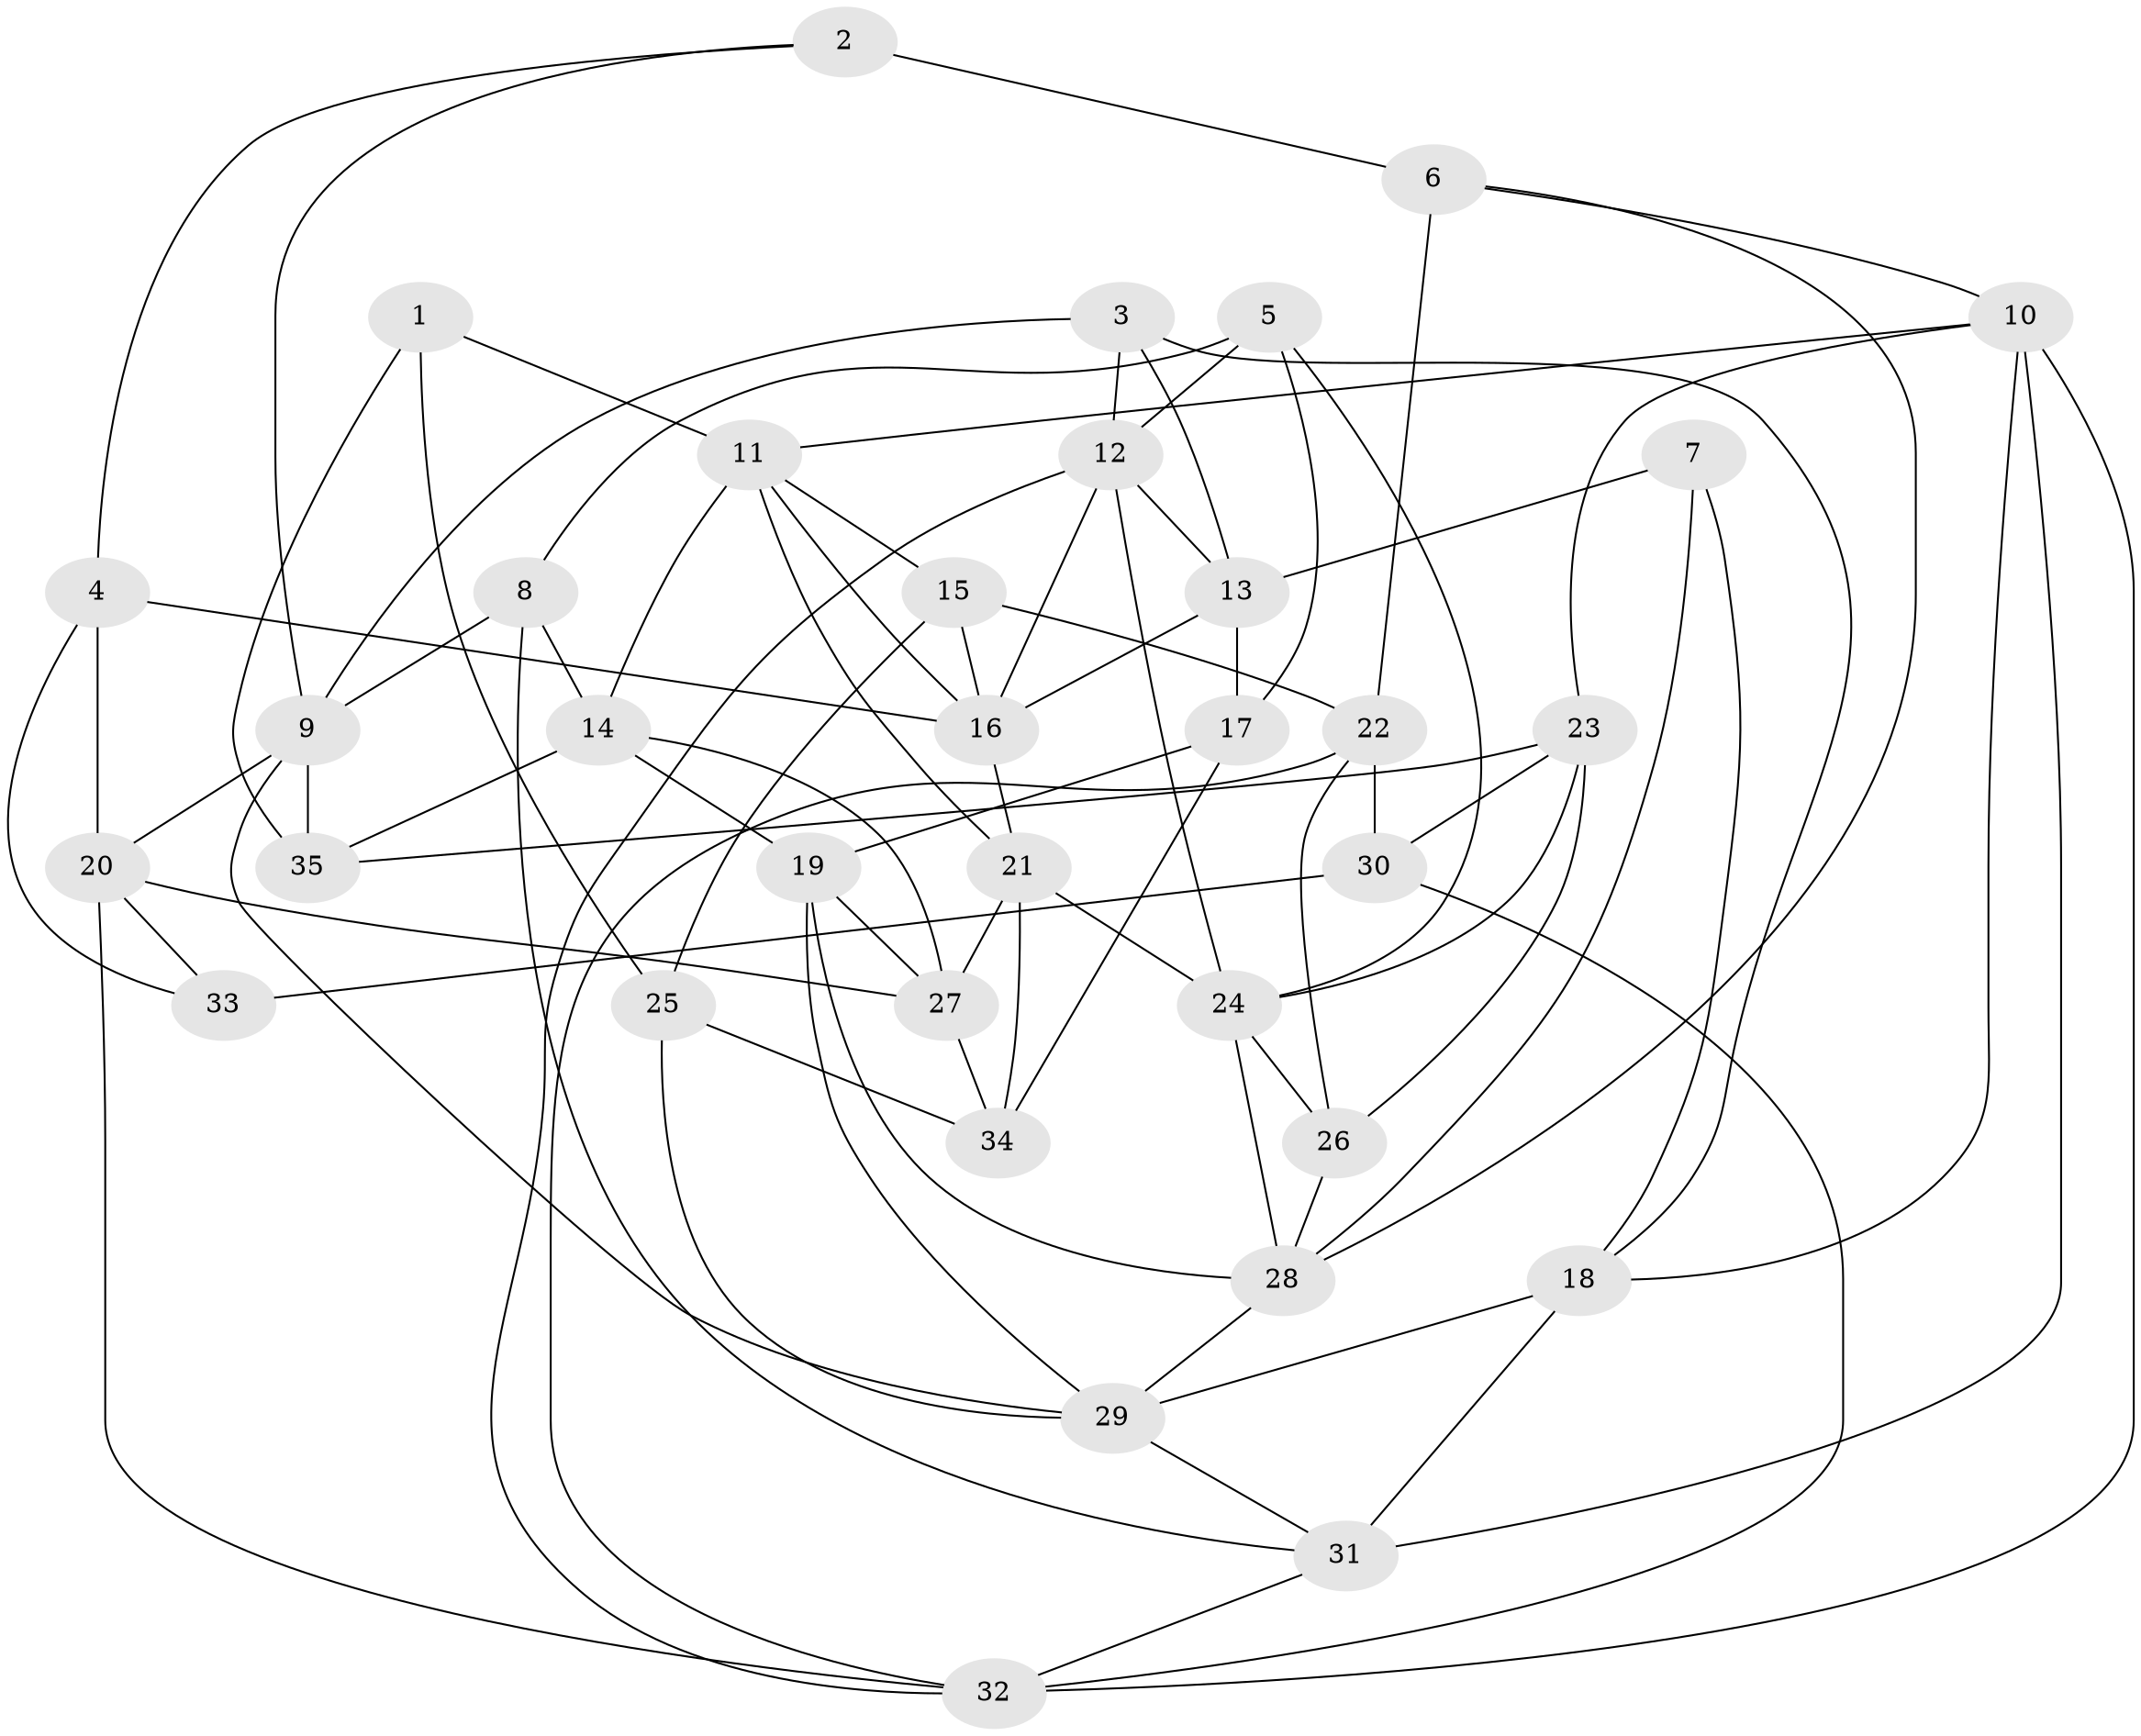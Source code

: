 // original degree distribution, {4: 1.0}
// Generated by graph-tools (version 1.1) at 2025/38/03/04/25 23:38:07]
// undirected, 35 vertices, 82 edges
graph export_dot {
  node [color=gray90,style=filled];
  1;
  2;
  3;
  4;
  5;
  6;
  7;
  8;
  9;
  10;
  11;
  12;
  13;
  14;
  15;
  16;
  17;
  18;
  19;
  20;
  21;
  22;
  23;
  24;
  25;
  26;
  27;
  28;
  29;
  30;
  31;
  32;
  33;
  34;
  35;
  1 -- 11 [weight=1.0];
  1 -- 25 [weight=2.0];
  1 -- 35 [weight=1.0];
  2 -- 4 [weight=1.0];
  2 -- 6 [weight=2.0];
  2 -- 9 [weight=1.0];
  3 -- 9 [weight=1.0];
  3 -- 12 [weight=1.0];
  3 -- 13 [weight=1.0];
  3 -- 18 [weight=1.0];
  4 -- 16 [weight=1.0];
  4 -- 20 [weight=1.0];
  4 -- 33 [weight=1.0];
  5 -- 8 [weight=1.0];
  5 -- 12 [weight=1.0];
  5 -- 17 [weight=1.0];
  5 -- 24 [weight=1.0];
  6 -- 10 [weight=1.0];
  6 -- 22 [weight=2.0];
  6 -- 28 [weight=1.0];
  7 -- 13 [weight=2.0];
  7 -- 18 [weight=1.0];
  7 -- 28 [weight=1.0];
  8 -- 9 [weight=1.0];
  8 -- 14 [weight=1.0];
  8 -- 31 [weight=1.0];
  9 -- 20 [weight=1.0];
  9 -- 29 [weight=1.0];
  9 -- 35 [weight=1.0];
  10 -- 11 [weight=1.0];
  10 -- 18 [weight=1.0];
  10 -- 23 [weight=1.0];
  10 -- 31 [weight=1.0];
  10 -- 32 [weight=1.0];
  11 -- 14 [weight=1.0];
  11 -- 15 [weight=1.0];
  11 -- 16 [weight=1.0];
  11 -- 21 [weight=1.0];
  12 -- 13 [weight=1.0];
  12 -- 16 [weight=1.0];
  12 -- 24 [weight=1.0];
  12 -- 32 [weight=1.0];
  13 -- 16 [weight=1.0];
  13 -- 17 [weight=1.0];
  14 -- 19 [weight=2.0];
  14 -- 27 [weight=1.0];
  14 -- 35 [weight=1.0];
  15 -- 16 [weight=1.0];
  15 -- 22 [weight=1.0];
  15 -- 25 [weight=1.0];
  16 -- 21 [weight=1.0];
  17 -- 19 [weight=1.0];
  17 -- 34 [weight=1.0];
  18 -- 29 [weight=1.0];
  18 -- 31 [weight=2.0];
  19 -- 27 [weight=1.0];
  19 -- 28 [weight=1.0];
  19 -- 29 [weight=1.0];
  20 -- 27 [weight=2.0];
  20 -- 32 [weight=1.0];
  20 -- 33 [weight=1.0];
  21 -- 24 [weight=1.0];
  21 -- 27 [weight=1.0];
  21 -- 34 [weight=2.0];
  22 -- 26 [weight=1.0];
  22 -- 30 [weight=1.0];
  22 -- 32 [weight=1.0];
  23 -- 24 [weight=1.0];
  23 -- 26 [weight=1.0];
  23 -- 30 [weight=2.0];
  23 -- 35 [weight=1.0];
  24 -- 26 [weight=1.0];
  24 -- 28 [weight=1.0];
  25 -- 29 [weight=1.0];
  25 -- 34 [weight=2.0];
  26 -- 28 [weight=1.0];
  27 -- 34 [weight=1.0];
  28 -- 29 [weight=1.0];
  29 -- 31 [weight=1.0];
  30 -- 32 [weight=1.0];
  30 -- 33 [weight=2.0];
  31 -- 32 [weight=1.0];
}
